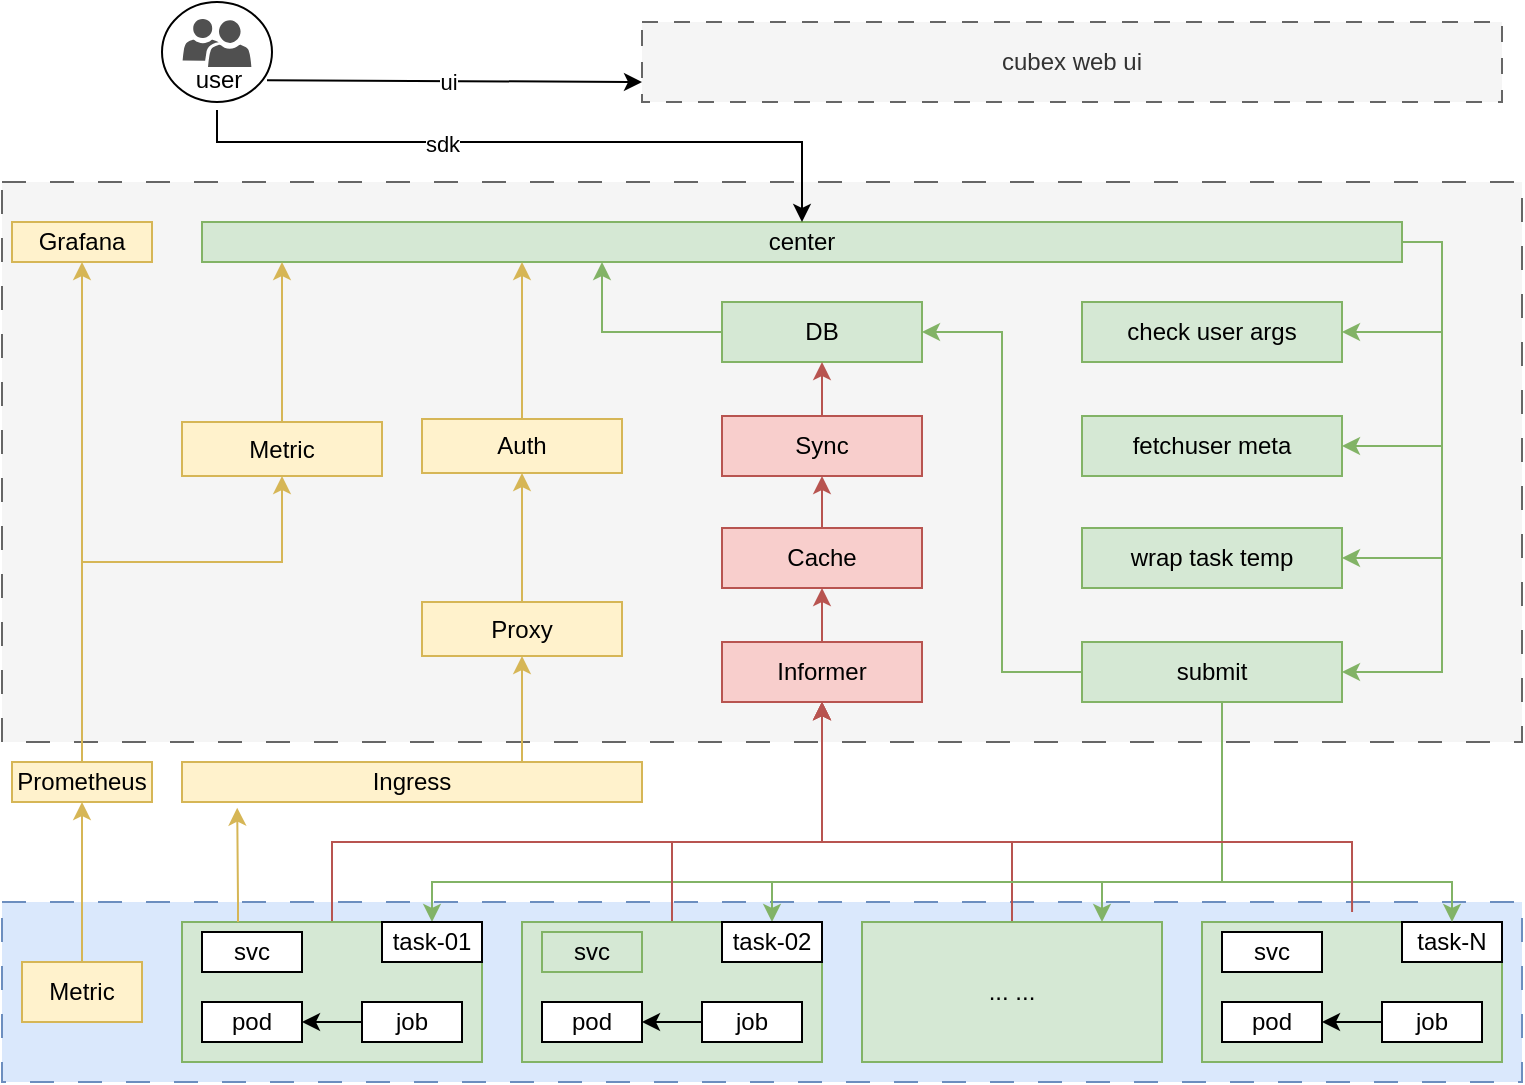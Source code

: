 <mxfile version="27.0.9">
  <diagram name="第 1 页" id="2D1KnvRfuje3hYElopcw">
    <mxGraphModel dx="2253" dy="777" grid="1" gridSize="10" guides="1" tooltips="1" connect="1" arrows="1" fold="1" page="1" pageScale="1" pageWidth="827" pageHeight="1169" math="0" shadow="0">
      <root>
        <mxCell id="0" />
        <mxCell id="1" parent="0" />
        <mxCell id="1DjDFnUn8MevFeboK7bW-9" value="cubex web ui" style="rounded=0;whiteSpace=wrap;html=1;dashed=1;fillColor=#f5f5f5;strokeColor=#666666;dashPattern=8 8;fontColor=#333333;" vertex="1" parent="1">
          <mxGeometry x="280" y="80" width="430" height="40" as="geometry" />
        </mxCell>
        <mxCell id="1DjDFnUn8MevFeboK7bW-11" value="" style="group" vertex="1" connectable="0" parent="1">
          <mxGeometry x="40" y="70" width="55" height="50" as="geometry" />
        </mxCell>
        <mxCell id="1DjDFnUn8MevFeboK7bW-7" value="" style="ellipse;whiteSpace=wrap;html=1;" vertex="1" parent="1DjDFnUn8MevFeboK7bW-11">
          <mxGeometry width="55" height="50" as="geometry" />
        </mxCell>
        <mxCell id="1DjDFnUn8MevFeboK7bW-6" value="" style="sketch=0;pointerEvents=1;shadow=0;dashed=0;html=1;strokeColor=none;labelPosition=center;verticalLabelPosition=bottom;verticalAlign=top;align=center;fillColor=#505050;shape=mxgraph.mscae.intune.user_group" vertex="1" parent="1DjDFnUn8MevFeboK7bW-11">
          <mxGeometry x="10.312" y="8.442" width="34.375" height="24.026" as="geometry" />
        </mxCell>
        <mxCell id="1DjDFnUn8MevFeboK7bW-8" value="user" style="text;html=1;align=center;verticalAlign=middle;resizable=0;points=[];autosize=1;strokeColor=none;fillColor=none;" vertex="1" parent="1DjDFnUn8MevFeboK7bW-11">
          <mxGeometry x="2.503" y="23.999" width="50" height="30" as="geometry" />
        </mxCell>
        <mxCell id="1DjDFnUn8MevFeboK7bW-12" value="" style="endArrow=classic;html=1;rounded=0;entryX=0;entryY=0.75;entryDx=0;entryDy=0;" edge="1" parent="1" source="1DjDFnUn8MevFeboK7bW-8" target="1DjDFnUn8MevFeboK7bW-9">
          <mxGeometry width="50" height="50" relative="1" as="geometry">
            <mxPoint x="360" y="170" as="sourcePoint" />
            <mxPoint x="410" y="120" as="targetPoint" />
          </mxGeometry>
        </mxCell>
        <mxCell id="1DjDFnUn8MevFeboK7bW-167" value="ui" style="edgeLabel;html=1;align=center;verticalAlign=middle;resizable=0;points=[];" vertex="1" connectable="0" parent="1DjDFnUn8MevFeboK7bW-12">
          <mxGeometry x="-0.034" relative="1" as="geometry">
            <mxPoint as="offset" />
          </mxGeometry>
        </mxCell>
        <mxCell id="1DjDFnUn8MevFeboK7bW-14" value="" style="rounded=0;whiteSpace=wrap;html=1;fillColor=#f5f5f5;strokeColor=#666666;dashed=1;dashPattern=12 12;fontColor=#333333;" vertex="1" parent="1">
          <mxGeometry x="-40" y="160" width="760" height="280" as="geometry" />
        </mxCell>
        <mxCell id="1DjDFnUn8MevFeboK7bW-113" style="edgeStyle=orthogonalEdgeStyle;rounded=0;orthogonalLoop=1;jettySize=auto;html=1;entryX=1;entryY=0.5;entryDx=0;entryDy=0;exitX=1;exitY=0.5;exitDx=0;exitDy=0;fillColor=#d5e8d4;strokeColor=#82b366;" edge="1" parent="1" source="1DjDFnUn8MevFeboK7bW-15" target="1DjDFnUn8MevFeboK7bW-16">
          <mxGeometry relative="1" as="geometry" />
        </mxCell>
        <mxCell id="1DjDFnUn8MevFeboK7bW-114" style="edgeStyle=orthogonalEdgeStyle;rounded=0;orthogonalLoop=1;jettySize=auto;html=1;entryX=1;entryY=0.5;entryDx=0;entryDy=0;fillColor=#d5e8d4;strokeColor=#82b366;" edge="1" parent="1" source="1DjDFnUn8MevFeboK7bW-15" target="1DjDFnUn8MevFeboK7bW-40">
          <mxGeometry relative="1" as="geometry">
            <Array as="points">
              <mxPoint x="680" y="190" />
              <mxPoint x="680" y="292" />
            </Array>
          </mxGeometry>
        </mxCell>
        <mxCell id="1DjDFnUn8MevFeboK7bW-115" style="edgeStyle=orthogonalEdgeStyle;rounded=0;orthogonalLoop=1;jettySize=auto;html=1;entryX=1;entryY=0.5;entryDx=0;entryDy=0;fillColor=#d5e8d4;strokeColor=#82b366;" edge="1" parent="1" source="1DjDFnUn8MevFeboK7bW-15" target="1DjDFnUn8MevFeboK7bW-41">
          <mxGeometry relative="1" as="geometry">
            <Array as="points">
              <mxPoint x="680" y="190" />
              <mxPoint x="680" y="348" />
            </Array>
          </mxGeometry>
        </mxCell>
        <mxCell id="1DjDFnUn8MevFeboK7bW-116" style="edgeStyle=orthogonalEdgeStyle;rounded=0;orthogonalLoop=1;jettySize=auto;html=1;entryX=1;entryY=0.5;entryDx=0;entryDy=0;fillColor=#d5e8d4;strokeColor=#82b366;" edge="1" parent="1" source="1DjDFnUn8MevFeboK7bW-15" target="1DjDFnUn8MevFeboK7bW-97">
          <mxGeometry relative="1" as="geometry">
            <Array as="points">
              <mxPoint x="680" y="190" />
              <mxPoint x="680" y="405" />
            </Array>
          </mxGeometry>
        </mxCell>
        <mxCell id="1DjDFnUn8MevFeboK7bW-15" value="center" style="rounded=0;whiteSpace=wrap;html=1;fillColor=#d5e8d4;strokeColor=#82b366;" vertex="1" parent="1">
          <mxGeometry x="60" y="180" width="600" height="20" as="geometry" />
        </mxCell>
        <mxCell id="1DjDFnUn8MevFeboK7bW-16" value="check user args" style="whiteSpace=wrap;html=1;rounded=0;fillColor=#d5e8d4;strokeColor=#82b366;" vertex="1" parent="1">
          <mxGeometry x="500" y="220" width="130" height="30" as="geometry" />
        </mxCell>
        <mxCell id="1DjDFnUn8MevFeboK7bW-18" value="" style="whiteSpace=wrap;html=1;rounded=0;dashed=1;dashPattern=12 12;fillColor=#dae8fc;strokeColor=#6c8ebf;" vertex="1" parent="1">
          <mxGeometry x="-40" y="520" width="760" height="90" as="geometry" />
        </mxCell>
        <mxCell id="1DjDFnUn8MevFeboK7bW-143" value="" style="edgeStyle=orthogonalEdgeStyle;rounded=0;orthogonalLoop=1;jettySize=auto;html=1;entryX=0.5;entryY=1;entryDx=0;entryDy=0;fillColor=#f8cecc;strokeColor=#b85450;" edge="1" parent="1" source="1DjDFnUn8MevFeboK7bW-20" target="1DjDFnUn8MevFeboK7bW-141">
          <mxGeometry relative="1" as="geometry" />
        </mxCell>
        <mxCell id="1DjDFnUn8MevFeboK7bW-20" value="Informer" style="whiteSpace=wrap;html=1;rounded=0;fillColor=#f8cecc;strokeColor=#b85450;" vertex="1" parent="1">
          <mxGeometry x="320" y="390" width="100" height="30" as="geometry" />
        </mxCell>
        <mxCell id="1DjDFnUn8MevFeboK7bW-162" style="edgeStyle=orthogonalEdgeStyle;rounded=0;orthogonalLoop=1;jettySize=auto;html=1;entryX=0.5;entryY=1;entryDx=0;entryDy=0;fillColor=#fff2cc;strokeColor=#d6b656;" edge="1" parent="1" source="1DjDFnUn8MevFeboK7bW-25" target="1DjDFnUn8MevFeboK7bW-139">
          <mxGeometry relative="1" as="geometry">
            <Array as="points">
              <mxPoint x="220" y="430" />
              <mxPoint x="220" y="430" />
            </Array>
          </mxGeometry>
        </mxCell>
        <mxCell id="1DjDFnUn8MevFeboK7bW-25" value="Ingress" style="rounded=0;whiteSpace=wrap;html=1;fillColor=#fff2cc;strokeColor=#d6b656;" vertex="1" parent="1">
          <mxGeometry x="50" y="450" width="230" height="20" as="geometry" />
        </mxCell>
        <mxCell id="1DjDFnUn8MevFeboK7bW-40" value="fetchuser meta" style="whiteSpace=wrap;html=1;rounded=0;fillColor=#d5e8d4;strokeColor=#82b366;" vertex="1" parent="1">
          <mxGeometry x="500" y="277" width="130" height="30" as="geometry" />
        </mxCell>
        <mxCell id="1DjDFnUn8MevFeboK7bW-41" value="wrap task temp" style="whiteSpace=wrap;html=1;rounded=0;fillColor=#d5e8d4;strokeColor=#82b366;" vertex="1" parent="1">
          <mxGeometry x="500" y="333" width="130" height="30" as="geometry" />
        </mxCell>
        <mxCell id="1DjDFnUn8MevFeboK7bW-87" value="" style="group;fillColor=#d5e8d4;strokeColor=#82b366;" vertex="1" connectable="0" parent="1">
          <mxGeometry x="560" y="530" width="150" height="70" as="geometry" />
        </mxCell>
        <mxCell id="1DjDFnUn8MevFeboK7bW-88" value="" style="rounded=0;whiteSpace=wrap;html=1;container=0;fillColor=#d5e8d4;strokeColor=#82b366;" vertex="1" parent="1DjDFnUn8MevFeboK7bW-87">
          <mxGeometry width="150" height="70" as="geometry" />
        </mxCell>
        <mxCell id="1DjDFnUn8MevFeboK7bW-89" value="task-N" style="rounded=0;whiteSpace=wrap;html=1;container=0;" vertex="1" parent="1DjDFnUn8MevFeboK7bW-87">
          <mxGeometry x="100" width="50" height="20" as="geometry" />
        </mxCell>
        <mxCell id="1DjDFnUn8MevFeboK7bW-90" value="svc" style="rounded=0;whiteSpace=wrap;html=1;container=0;" vertex="1" parent="1DjDFnUn8MevFeboK7bW-87">
          <mxGeometry x="10" y="5" width="50" height="20" as="geometry" />
        </mxCell>
        <mxCell id="1DjDFnUn8MevFeboK7bW-91" value="" style="edgeStyle=orthogonalEdgeStyle;rounded=0;orthogonalLoop=1;jettySize=auto;html=1;" edge="1" parent="1DjDFnUn8MevFeboK7bW-87" source="1DjDFnUn8MevFeboK7bW-92" target="1DjDFnUn8MevFeboK7bW-93">
          <mxGeometry relative="1" as="geometry" />
        </mxCell>
        <mxCell id="1DjDFnUn8MevFeboK7bW-92" value="job" style="rounded=0;whiteSpace=wrap;html=1;container=0;" vertex="1" parent="1DjDFnUn8MevFeboK7bW-87">
          <mxGeometry x="90" y="40" width="50" height="20" as="geometry" />
        </mxCell>
        <mxCell id="1DjDFnUn8MevFeboK7bW-93" value="pod" style="rounded=0;whiteSpace=wrap;html=1;container=0;" vertex="1" parent="1DjDFnUn8MevFeboK7bW-87">
          <mxGeometry x="10" y="40" width="50" height="20" as="geometry" />
        </mxCell>
        <mxCell id="1DjDFnUn8MevFeboK7bW-135" style="edgeStyle=orthogonalEdgeStyle;rounded=0;orthogonalLoop=1;jettySize=auto;html=1;entryX=0.5;entryY=1;entryDx=0;entryDy=0;fillColor=#f8cecc;strokeColor=#b85450;" edge="1" parent="1" source="1DjDFnUn8MevFeboK7bW-81" target="1DjDFnUn8MevFeboK7bW-20">
          <mxGeometry relative="1" as="geometry">
            <Array as="points">
              <mxPoint x="465" y="490" />
              <mxPoint x="370" y="490" />
            </Array>
          </mxGeometry>
        </mxCell>
        <mxCell id="1DjDFnUn8MevFeboK7bW-81" value="... ..." style="rounded=0;whiteSpace=wrap;html=1;container=0;fillColor=#d5e8d4;strokeColor=#82b366;" vertex="1" parent="1">
          <mxGeometry x="390" y="530" width="150" height="70" as="geometry" />
        </mxCell>
        <mxCell id="1DjDFnUn8MevFeboK7bW-107" style="edgeStyle=orthogonalEdgeStyle;rounded=0;orthogonalLoop=1;jettySize=auto;html=1;fillColor=#d5e8d4;strokeColor=#82b366;" edge="1" parent="1" source="1DjDFnUn8MevFeboK7bW-97">
          <mxGeometry relative="1" as="geometry">
            <mxPoint x="175" y="530" as="targetPoint" />
            <Array as="points">
              <mxPoint x="570" y="510" />
              <mxPoint x="175" y="510" />
            </Array>
          </mxGeometry>
        </mxCell>
        <mxCell id="1DjDFnUn8MevFeboK7bW-108" style="edgeStyle=orthogonalEdgeStyle;rounded=0;orthogonalLoop=1;jettySize=auto;html=1;fillColor=#d5e8d4;strokeColor=#82b366;" edge="1" parent="1" source="1DjDFnUn8MevFeboK7bW-97" target="1DjDFnUn8MevFeboK7bW-129">
          <mxGeometry relative="1" as="geometry">
            <mxPoint x="345" y="580" as="targetPoint" />
            <Array as="points">
              <mxPoint x="570" y="510" />
              <mxPoint x="345" y="510" />
            </Array>
          </mxGeometry>
        </mxCell>
        <mxCell id="1DjDFnUn8MevFeboK7bW-109" style="edgeStyle=orthogonalEdgeStyle;rounded=0;orthogonalLoop=1;jettySize=auto;html=1;fillColor=#d5e8d4;strokeColor=#82b366;" edge="1" parent="1" source="1DjDFnUn8MevFeboK7bW-97" target="1DjDFnUn8MevFeboK7bW-81">
          <mxGeometry relative="1" as="geometry">
            <Array as="points">
              <mxPoint x="570" y="510" />
              <mxPoint x="510" y="510" />
            </Array>
          </mxGeometry>
        </mxCell>
        <mxCell id="1DjDFnUn8MevFeboK7bW-110" style="edgeStyle=orthogonalEdgeStyle;rounded=0;orthogonalLoop=1;jettySize=auto;html=1;entryX=0.5;entryY=0;entryDx=0;entryDy=0;fillColor=#d5e8d4;strokeColor=#82b366;" edge="1" parent="1" source="1DjDFnUn8MevFeboK7bW-97" target="1DjDFnUn8MevFeboK7bW-89">
          <mxGeometry relative="1" as="geometry">
            <Array as="points">
              <mxPoint x="570" y="510" />
              <mxPoint x="685" y="510" />
            </Array>
          </mxGeometry>
        </mxCell>
        <mxCell id="1DjDFnUn8MevFeboK7bW-111" style="edgeStyle=orthogonalEdgeStyle;rounded=0;orthogonalLoop=1;jettySize=auto;html=1;entryX=1;entryY=0.5;entryDx=0;entryDy=0;fillColor=#d5e8d4;strokeColor=#82b366;" edge="1" parent="1" source="1DjDFnUn8MevFeboK7bW-97" target="1DjDFnUn8MevFeboK7bW-102">
          <mxGeometry relative="1" as="geometry" />
        </mxCell>
        <mxCell id="1DjDFnUn8MevFeboK7bW-97" value="submit" style="whiteSpace=wrap;html=1;rounded=0;fillColor=#d5e8d4;strokeColor=#82b366;" vertex="1" parent="1">
          <mxGeometry x="500" y="390" width="130" height="30" as="geometry" />
        </mxCell>
        <mxCell id="1DjDFnUn8MevFeboK7bW-102" value="DB" style="whiteSpace=wrap;html=1;rounded=0;fillColor=#d5e8d4;strokeColor=#82b366;" vertex="1" parent="1">
          <mxGeometry x="320" y="220" width="100" height="30" as="geometry" />
        </mxCell>
        <mxCell id="1DjDFnUn8MevFeboK7bW-106" style="edgeStyle=orthogonalEdgeStyle;rounded=0;orthogonalLoop=1;jettySize=auto;html=1;exitX=0.5;exitY=0;exitDx=0;exitDy=0;fillColor=#f8cecc;strokeColor=#b85450;" edge="1" parent="1" target="1DjDFnUn8MevFeboK7bW-20">
          <mxGeometry relative="1" as="geometry">
            <mxPoint x="125" y="530" as="sourcePoint" />
            <Array as="points">
              <mxPoint x="125" y="490" />
              <mxPoint x="370" y="490" />
            </Array>
          </mxGeometry>
        </mxCell>
        <mxCell id="1DjDFnUn8MevFeboK7bW-118" style="edgeStyle=orthogonalEdgeStyle;rounded=0;orthogonalLoop=1;jettySize=auto;html=1;fillColor=#f8cecc;strokeColor=#b85450;exitX=0.5;exitY=0;exitDx=0;exitDy=0;" edge="1" parent="1" source="1DjDFnUn8MevFeboK7bW-128">
          <mxGeometry relative="1" as="geometry">
            <mxPoint x="295" y="580" as="sourcePoint" />
            <mxPoint x="370" y="420" as="targetPoint" />
            <Array as="points">
              <mxPoint x="295" y="490" />
              <mxPoint x="370" y="490" />
            </Array>
          </mxGeometry>
        </mxCell>
        <mxCell id="1DjDFnUn8MevFeboK7bW-120" value="" style="group;fillColor=#d5e8d4;strokeColor=#82b366;" vertex="1" connectable="0" parent="1">
          <mxGeometry x="50" y="530" width="150" height="70" as="geometry" />
        </mxCell>
        <mxCell id="1DjDFnUn8MevFeboK7bW-121" value="" style="rounded=0;whiteSpace=wrap;html=1;container=0;fillColor=#d5e8d4;strokeColor=#82b366;" vertex="1" parent="1DjDFnUn8MevFeboK7bW-120">
          <mxGeometry width="150" height="70" as="geometry" />
        </mxCell>
        <mxCell id="1DjDFnUn8MevFeboK7bW-122" value="task-01" style="rounded=0;whiteSpace=wrap;html=1;container=0;" vertex="1" parent="1DjDFnUn8MevFeboK7bW-120">
          <mxGeometry x="100" width="50" height="20" as="geometry" />
        </mxCell>
        <mxCell id="1DjDFnUn8MevFeboK7bW-123" value="svc" style="rounded=0;whiteSpace=wrap;html=1;container=0;" vertex="1" parent="1DjDFnUn8MevFeboK7bW-120">
          <mxGeometry x="10" y="5" width="50" height="20" as="geometry" />
        </mxCell>
        <mxCell id="1DjDFnUn8MevFeboK7bW-124" value="" style="edgeStyle=orthogonalEdgeStyle;rounded=0;orthogonalLoop=1;jettySize=auto;html=1;" edge="1" parent="1DjDFnUn8MevFeboK7bW-120" source="1DjDFnUn8MevFeboK7bW-125" target="1DjDFnUn8MevFeboK7bW-126">
          <mxGeometry relative="1" as="geometry" />
        </mxCell>
        <mxCell id="1DjDFnUn8MevFeboK7bW-125" value="job" style="rounded=0;whiteSpace=wrap;html=1;container=0;" vertex="1" parent="1DjDFnUn8MevFeboK7bW-120">
          <mxGeometry x="90" y="40" width="50" height="20" as="geometry" />
        </mxCell>
        <mxCell id="1DjDFnUn8MevFeboK7bW-126" value="pod" style="rounded=0;whiteSpace=wrap;html=1;container=0;" vertex="1" parent="1DjDFnUn8MevFeboK7bW-120">
          <mxGeometry x="10" y="40" width="50" height="20" as="geometry" />
        </mxCell>
        <mxCell id="1DjDFnUn8MevFeboK7bW-127" value="" style="group;fillColor=#d5e8d4;strokeColor=#82b366;" vertex="1" connectable="0" parent="1">
          <mxGeometry x="220" y="530" width="150" height="70" as="geometry" />
        </mxCell>
        <mxCell id="1DjDFnUn8MevFeboK7bW-128" value="" style="rounded=0;whiteSpace=wrap;html=1;container=0;fillColor=#d5e8d4;strokeColor=#82b366;" vertex="1" parent="1DjDFnUn8MevFeboK7bW-127">
          <mxGeometry width="150" height="70" as="geometry" />
        </mxCell>
        <mxCell id="1DjDFnUn8MevFeboK7bW-129" value="task-02" style="rounded=0;whiteSpace=wrap;html=1;container=0;" vertex="1" parent="1DjDFnUn8MevFeboK7bW-127">
          <mxGeometry x="100" width="50" height="20" as="geometry" />
        </mxCell>
        <mxCell id="1DjDFnUn8MevFeboK7bW-130" value="svc" style="rounded=0;whiteSpace=wrap;html=1;container=0;fillColor=#d5e8d4;strokeColor=#82b366;" vertex="1" parent="1DjDFnUn8MevFeboK7bW-127">
          <mxGeometry x="10" y="5" width="50" height="20" as="geometry" />
        </mxCell>
        <mxCell id="1DjDFnUn8MevFeboK7bW-131" value="" style="edgeStyle=orthogonalEdgeStyle;rounded=0;orthogonalLoop=1;jettySize=auto;html=1;" edge="1" parent="1DjDFnUn8MevFeboK7bW-127" source="1DjDFnUn8MevFeboK7bW-132" target="1DjDFnUn8MevFeboK7bW-133">
          <mxGeometry relative="1" as="geometry" />
        </mxCell>
        <mxCell id="1DjDFnUn8MevFeboK7bW-132" value="job" style="rounded=0;whiteSpace=wrap;html=1;container=0;" vertex="1" parent="1DjDFnUn8MevFeboK7bW-127">
          <mxGeometry x="90" y="40" width="50" height="20" as="geometry" />
        </mxCell>
        <mxCell id="1DjDFnUn8MevFeboK7bW-133" value="pod" style="rounded=0;whiteSpace=wrap;html=1;container=0;" vertex="1" parent="1DjDFnUn8MevFeboK7bW-127">
          <mxGeometry x="10" y="40" width="50" height="20" as="geometry" />
        </mxCell>
        <mxCell id="1DjDFnUn8MevFeboK7bW-136" style="edgeStyle=orthogonalEdgeStyle;rounded=0;orthogonalLoop=1;jettySize=auto;html=1;fillColor=#f8cecc;strokeColor=#b85450;entryX=0.5;entryY=1;entryDx=0;entryDy=0;" edge="1" parent="1" target="1DjDFnUn8MevFeboK7bW-20">
          <mxGeometry relative="1" as="geometry">
            <mxPoint x="635.034" y="525" as="sourcePoint" />
            <mxPoint x="370" y="430" as="targetPoint" />
            <Array as="points">
              <mxPoint x="635" y="490" />
              <mxPoint x="370" y="490" />
            </Array>
          </mxGeometry>
        </mxCell>
        <mxCell id="1DjDFnUn8MevFeboK7bW-158" value="" style="edgeStyle=orthogonalEdgeStyle;rounded=0;orthogonalLoop=1;jettySize=auto;html=1;fillColor=#fff2cc;strokeColor=#d6b656;exitX=0.5;exitY=0;exitDx=0;exitDy=0;" edge="1" parent="1" source="1DjDFnUn8MevFeboK7bW-164" target="1DjDFnUn8MevFeboK7bW-15">
          <mxGeometry relative="1" as="geometry">
            <Array as="points">
              <mxPoint x="220" y="210" />
              <mxPoint x="220" y="210" />
            </Array>
          </mxGeometry>
        </mxCell>
        <mxCell id="1DjDFnUn8MevFeboK7bW-165" value="" style="edgeStyle=orthogonalEdgeStyle;rounded=0;orthogonalLoop=1;jettySize=auto;html=1;fillColor=#fff2cc;strokeColor=#d6b656;" edge="1" parent="1" source="1DjDFnUn8MevFeboK7bW-139" target="1DjDFnUn8MevFeboK7bW-164">
          <mxGeometry relative="1" as="geometry" />
        </mxCell>
        <mxCell id="1DjDFnUn8MevFeboK7bW-139" value="Proxy" style="whiteSpace=wrap;html=1;rounded=0;fillColor=#fff2cc;strokeColor=#d6b656;" vertex="1" parent="1">
          <mxGeometry x="170" y="370" width="100" height="27" as="geometry" />
        </mxCell>
        <mxCell id="1DjDFnUn8MevFeboK7bW-144" value="" style="edgeStyle=orthogonalEdgeStyle;rounded=0;orthogonalLoop=1;jettySize=auto;html=1;fillColor=#f8cecc;strokeColor=#b85450;" edge="1" parent="1" source="1DjDFnUn8MevFeboK7bW-141" target="1DjDFnUn8MevFeboK7bW-142">
          <mxGeometry relative="1" as="geometry" />
        </mxCell>
        <mxCell id="1DjDFnUn8MevFeboK7bW-141" value="Cache" style="whiteSpace=wrap;html=1;rounded=0;fillColor=#f8cecc;strokeColor=#b85450;" vertex="1" parent="1">
          <mxGeometry x="320" y="333" width="100" height="30" as="geometry" />
        </mxCell>
        <mxCell id="1DjDFnUn8MevFeboK7bW-145" value="" style="edgeStyle=orthogonalEdgeStyle;rounded=0;orthogonalLoop=1;jettySize=auto;html=1;fillColor=#f8cecc;strokeColor=#b85450;" edge="1" parent="1" source="1DjDFnUn8MevFeboK7bW-142" target="1DjDFnUn8MevFeboK7bW-102">
          <mxGeometry relative="1" as="geometry" />
        </mxCell>
        <mxCell id="1DjDFnUn8MevFeboK7bW-142" value="Sync" style="whiteSpace=wrap;html=1;rounded=0;fillColor=#f8cecc;strokeColor=#b85450;" vertex="1" parent="1">
          <mxGeometry x="320" y="277" width="100" height="30" as="geometry" />
        </mxCell>
        <mxCell id="1DjDFnUn8MevFeboK7bW-148" value="" style="edgeStyle=orthogonalEdgeStyle;rounded=0;orthogonalLoop=1;jettySize=auto;html=1;fillColor=#fff2cc;strokeColor=#d6b656;" edge="1" parent="1" source="1DjDFnUn8MevFeboK7bW-146" target="1DjDFnUn8MevFeboK7bW-147">
          <mxGeometry relative="1" as="geometry" />
        </mxCell>
        <mxCell id="1DjDFnUn8MevFeboK7bW-146" value="Metric" style="whiteSpace=wrap;html=1;rounded=0;fillColor=#fff2cc;strokeColor=#d6b656;" vertex="1" parent="1">
          <mxGeometry x="-30" y="550" width="60" height="30" as="geometry" />
        </mxCell>
        <mxCell id="1DjDFnUn8MevFeboK7bW-150" value="" style="edgeStyle=orthogonalEdgeStyle;rounded=0;orthogonalLoop=1;jettySize=auto;html=1;fillColor=#fff2cc;strokeColor=#d6b656;" edge="1" parent="1" source="1DjDFnUn8MevFeboK7bW-147" target="1DjDFnUn8MevFeboK7bW-149">
          <mxGeometry relative="1" as="geometry" />
        </mxCell>
        <mxCell id="1DjDFnUn8MevFeboK7bW-161" style="edgeStyle=orthogonalEdgeStyle;rounded=0;orthogonalLoop=1;jettySize=auto;html=1;entryX=0.5;entryY=1;entryDx=0;entryDy=0;fillColor=#fff2cc;strokeColor=#d6b656;" edge="1" parent="1" source="1DjDFnUn8MevFeboK7bW-147" target="1DjDFnUn8MevFeboK7bW-159">
          <mxGeometry relative="1" as="geometry">
            <Array as="points">
              <mxPoint y="350" />
              <mxPoint x="100" y="350" />
            </Array>
          </mxGeometry>
        </mxCell>
        <mxCell id="1DjDFnUn8MevFeboK7bW-147" value="Prometheus" style="whiteSpace=wrap;html=1;rounded=0;fillColor=#fff2cc;strokeColor=#d6b656;" vertex="1" parent="1">
          <mxGeometry x="-35" y="450" width="70" height="20" as="geometry" />
        </mxCell>
        <mxCell id="1DjDFnUn8MevFeboK7bW-149" value="Grafana" style="whiteSpace=wrap;html=1;rounded=0;fillColor=#fff2cc;strokeColor=#d6b656;" vertex="1" parent="1">
          <mxGeometry x="-35" y="180" width="70" height="20" as="geometry" />
        </mxCell>
        <mxCell id="1DjDFnUn8MevFeboK7bW-157" style="edgeStyle=orthogonalEdgeStyle;rounded=0;orthogonalLoop=1;jettySize=auto;html=1;exitX=0;exitY=0.5;exitDx=0;exitDy=0;fillColor=#d5e8d4;strokeColor=#82b366;" edge="1" parent="1" source="1DjDFnUn8MevFeboK7bW-102">
          <mxGeometry relative="1" as="geometry">
            <mxPoint x="260" y="200" as="targetPoint" />
            <Array as="points">
              <mxPoint x="260" y="235" />
              <mxPoint x="260" y="201" />
            </Array>
          </mxGeometry>
        </mxCell>
        <mxCell id="1DjDFnUn8MevFeboK7bW-160" value="" style="edgeStyle=orthogonalEdgeStyle;rounded=0;orthogonalLoop=1;jettySize=auto;html=1;fillColor=#fff2cc;strokeColor=#d6b656;" edge="1" parent="1" source="1DjDFnUn8MevFeboK7bW-159" target="1DjDFnUn8MevFeboK7bW-15">
          <mxGeometry relative="1" as="geometry">
            <Array as="points">
              <mxPoint x="100" y="210" />
              <mxPoint x="100" y="210" />
            </Array>
          </mxGeometry>
        </mxCell>
        <mxCell id="1DjDFnUn8MevFeboK7bW-159" value="Metric" style="whiteSpace=wrap;html=1;rounded=0;fillColor=#fff2cc;strokeColor=#d6b656;" vertex="1" parent="1">
          <mxGeometry x="50" y="280" width="100" height="27" as="geometry" />
        </mxCell>
        <mxCell id="1DjDFnUn8MevFeboK7bW-163" style="edgeStyle=orthogonalEdgeStyle;rounded=0;orthogonalLoop=1;jettySize=auto;html=1;entryX=0.12;entryY=1.142;entryDx=0;entryDy=0;entryPerimeter=0;fillColor=#fff2cc;strokeColor=#d6b656;" edge="1" parent="1" source="1DjDFnUn8MevFeboK7bW-121" target="1DjDFnUn8MevFeboK7bW-25">
          <mxGeometry relative="1" as="geometry">
            <Array as="points">
              <mxPoint x="78" y="520" />
              <mxPoint x="78" y="520" />
            </Array>
          </mxGeometry>
        </mxCell>
        <mxCell id="1DjDFnUn8MevFeboK7bW-164" value="Auth" style="whiteSpace=wrap;html=1;rounded=0;fillColor=#fff2cc;strokeColor=#d6b656;" vertex="1" parent="1">
          <mxGeometry x="170" y="278.5" width="100" height="27" as="geometry" />
        </mxCell>
        <mxCell id="1DjDFnUn8MevFeboK7bW-166" style="edgeStyle=orthogonalEdgeStyle;rounded=0;orthogonalLoop=1;jettySize=auto;html=1;" edge="1" parent="1" source="1DjDFnUn8MevFeboK7bW-8">
          <mxGeometry relative="1" as="geometry">
            <mxPoint x="360" y="180" as="targetPoint" />
            <Array as="points">
              <mxPoint x="68" y="140" />
              <mxPoint x="360" y="140" />
            </Array>
          </mxGeometry>
        </mxCell>
        <mxCell id="1DjDFnUn8MevFeboK7bW-168" value="sdk" style="edgeLabel;html=1;align=center;verticalAlign=middle;resizable=0;points=[];" vertex="1" connectable="0" parent="1DjDFnUn8MevFeboK7bW-166">
          <mxGeometry x="-0.266" y="-1" relative="1" as="geometry">
            <mxPoint as="offset" />
          </mxGeometry>
        </mxCell>
      </root>
    </mxGraphModel>
  </diagram>
</mxfile>
